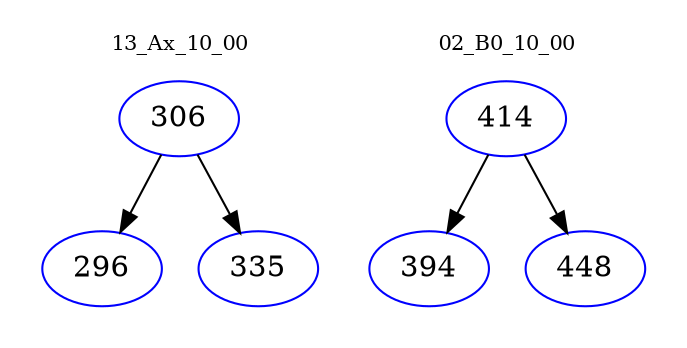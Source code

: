 digraph{
subgraph cluster_0 {
color = white
label = "13_Ax_10_00";
fontsize=10;
T0_306 [label="306", color="blue"]
T0_306 -> T0_296 [color="black"]
T0_296 [label="296", color="blue"]
T0_306 -> T0_335 [color="black"]
T0_335 [label="335", color="blue"]
}
subgraph cluster_1 {
color = white
label = "02_B0_10_00";
fontsize=10;
T1_414 [label="414", color="blue"]
T1_414 -> T1_394 [color="black"]
T1_394 [label="394", color="blue"]
T1_414 -> T1_448 [color="black"]
T1_448 [label="448", color="blue"]
}
}
